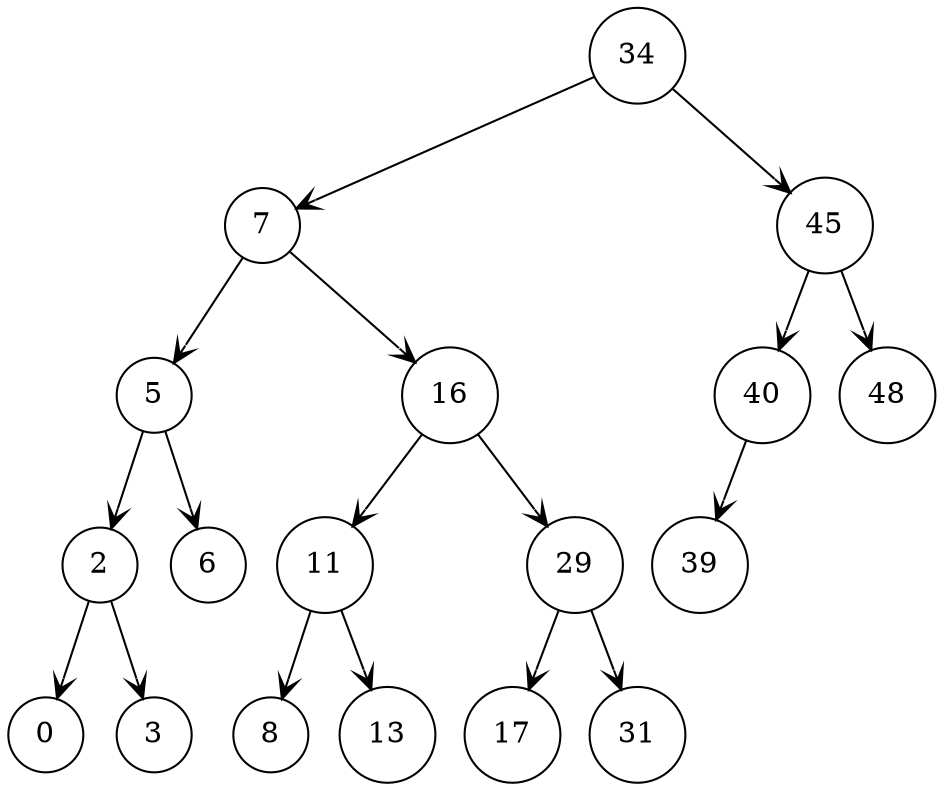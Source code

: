 digraph G {    graph [nodesep=0.1]    node [shape=circle]    edge [arrowhead=vee]    34[group =34]    7 [group=7]    34 -> 7
    5 [group=5]    7 -> 5
    2 [group=2]    5 -> 2
    2 -> 0
    _2 [group=2, label="", width=0, style=invis]
    2 -> _2 [style=invis]
    2 -> 3
    _5 [group=5, label="", width=0, style=invis]
    5 -> _5 [style=invis]
    5 -> 6
    _7 [group=7, label="", width=0, style=invis]
    7 -> _7 [style=invis]
    16 [group=16]
    7 -> 16
    11 [group=11]    16 -> 11
    11 -> 8
    _11 [group=11, label="", width=0, style=invis]
    11 -> _11 [style=invis]
    11 -> 13
    _16 [group=16, label="", width=0, style=invis]
    16 -> _16 [style=invis]
    29 [group=29]
    16 -> 29
    29 -> 17
    _29 [group=29, label="", width=0, style=invis]
    29 -> _29 [style=invis]
    29 -> 31
    {rank=same; _16; 17}
    {rank=same; _7; 6}
    _34 [group=34, label="", width=0, style=invis]
    34 -> _34 [style=invis]
    45 [group=45]
    34 -> 45
    40 [group=40]    45 -> 40
    40 -> 39
    _40 [group=40, label="", width=0, style=invis]
    40 -> _40 [style=invis]
    _45 [group=45, label="", width=0, style=invis]
    45 -> _45 [style=invis]
    45 -> 48
    {rank=same; _34; 39}
}